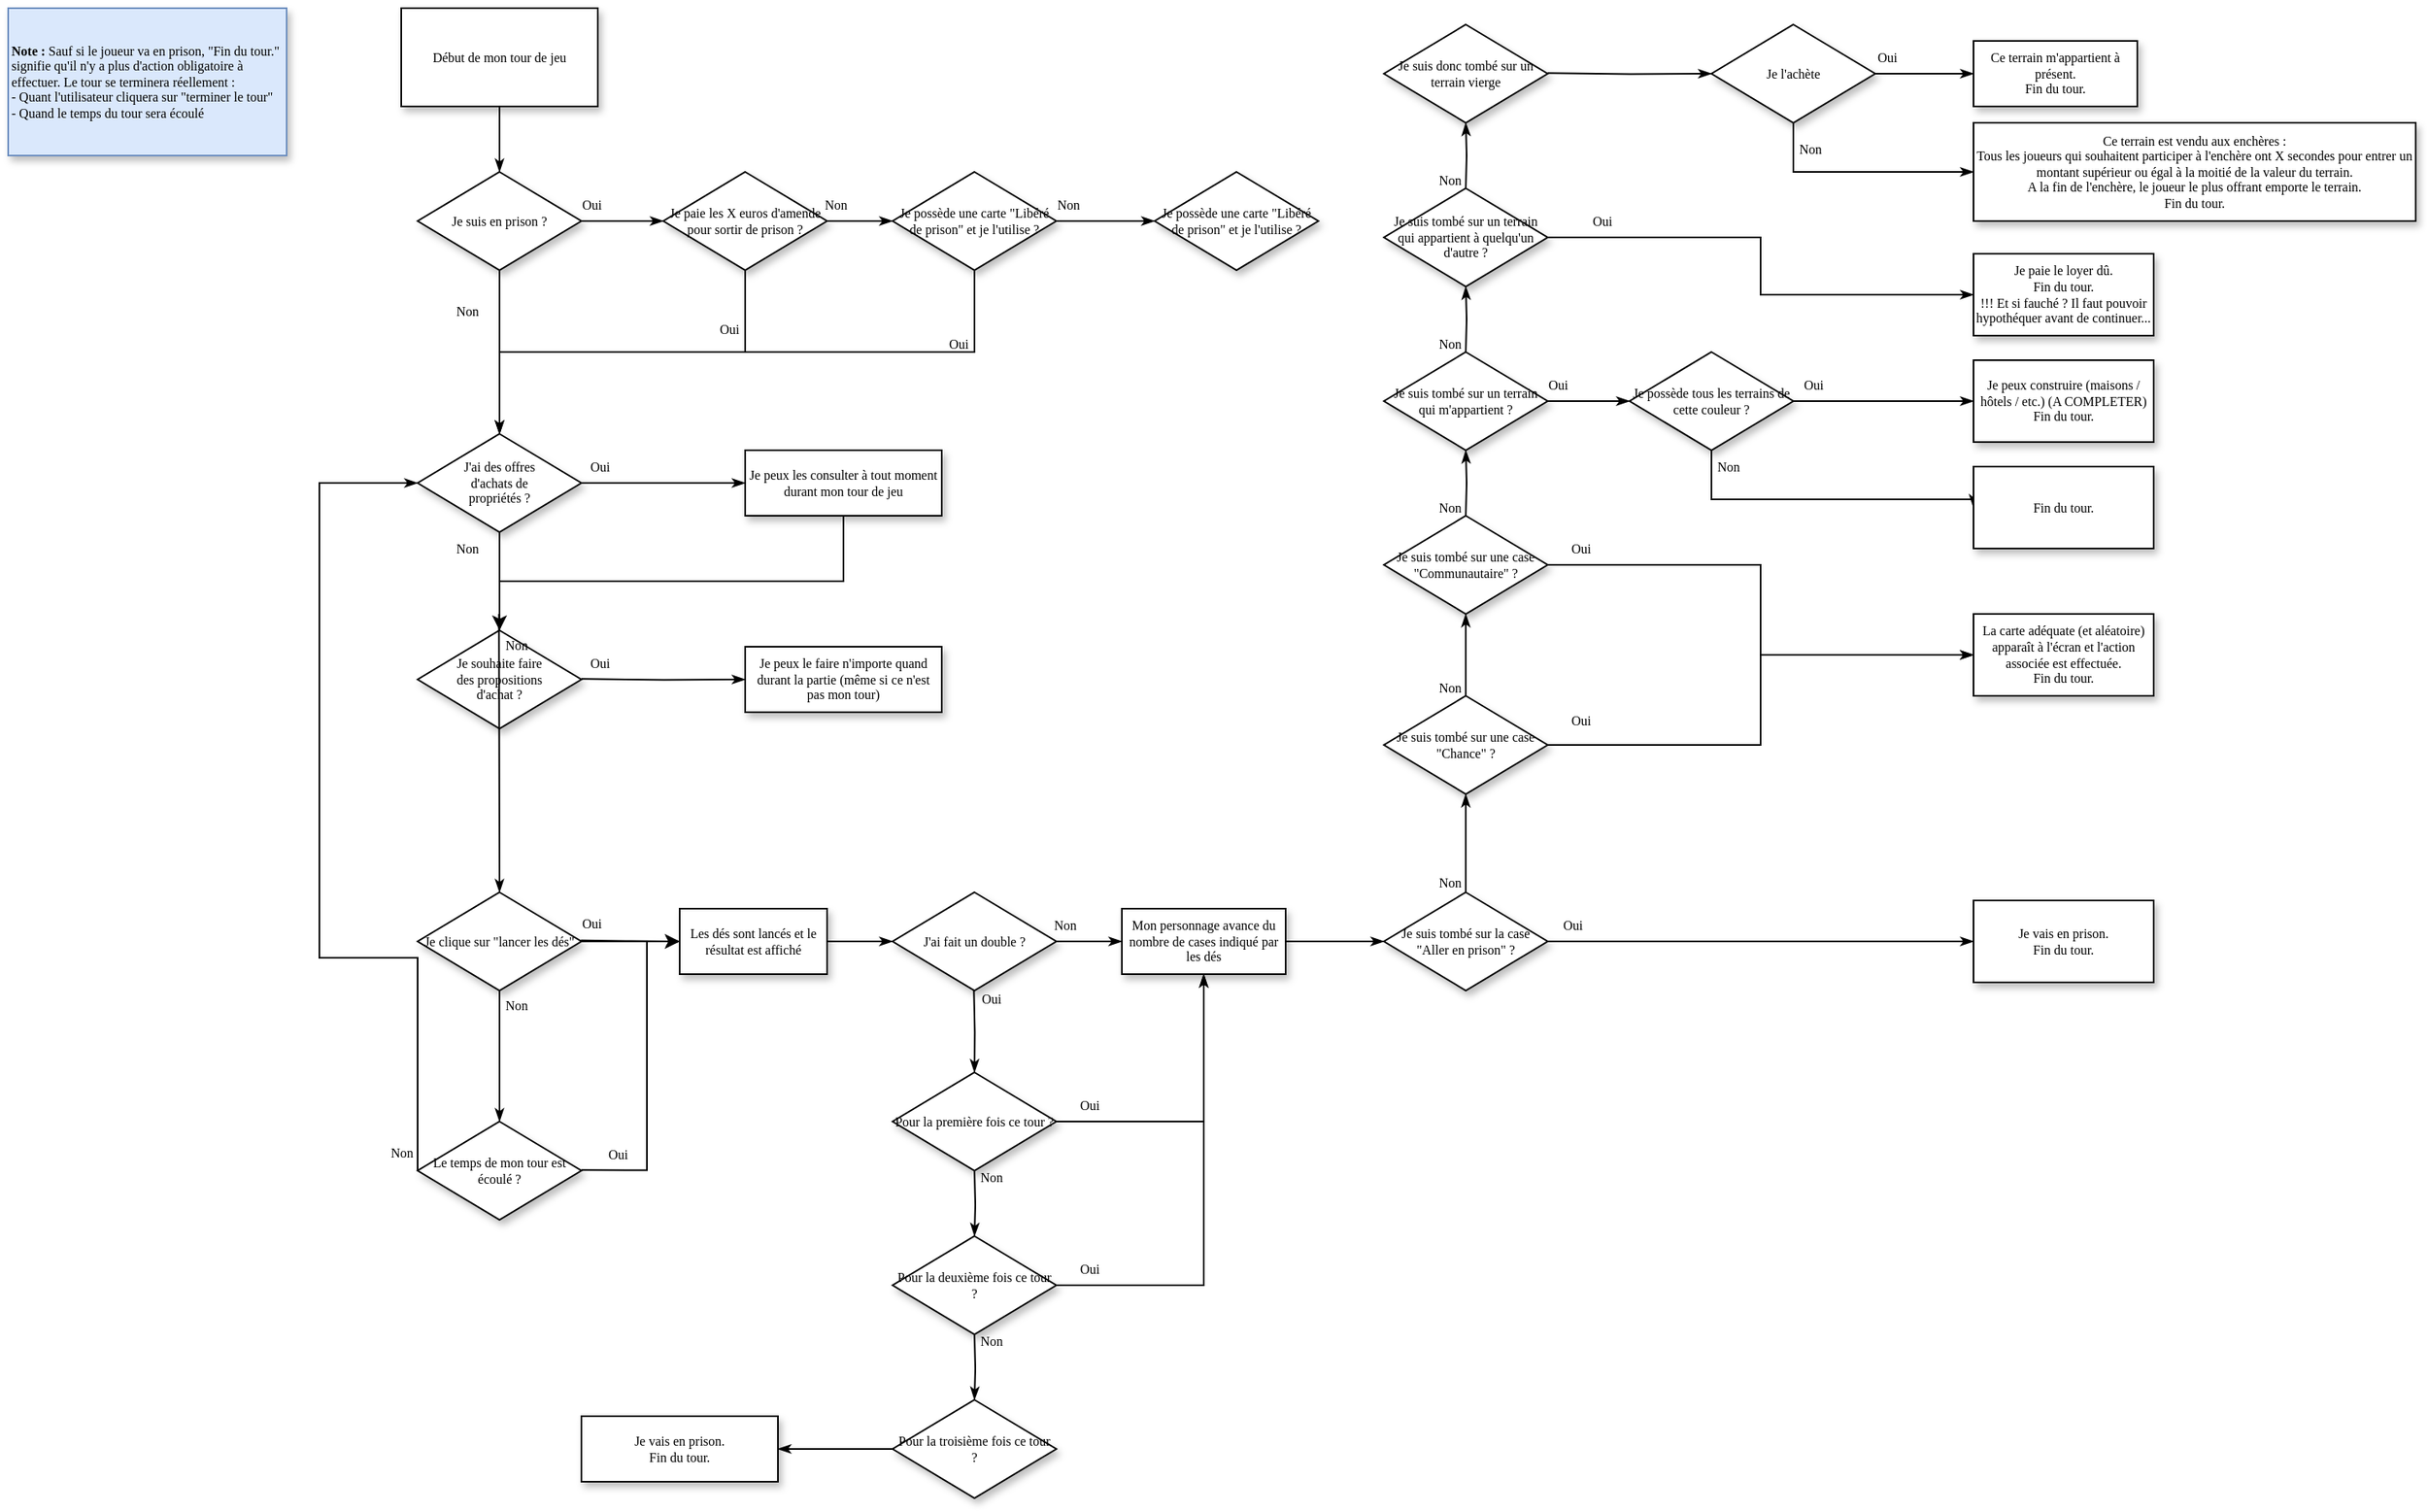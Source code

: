 <mxfile version="12.6.1"><diagram name="Page-1" id="edf60f1a-56cd-e834-aa8a-f176f3a09ee4"><mxGraphModel dx="2340" dy="585" grid="1" gridSize="10" guides="1" tooltips="1" connect="1" arrows="1" fold="1" page="1" pageScale="1" pageWidth="1100" pageHeight="850" background="#ffffff" math="0" shadow="0"><root><mxCell id="0"/><mxCell id="1" parent="0"/><mxCell id="60e70716793133e9-32" style="edgeStyle=orthogonalEdgeStyle;rounded=0;html=1;labelBackgroundColor=none;startSize=5;endArrow=classicThin;endFill=1;endSize=5;jettySize=auto;orthogonalLoop=1;strokeWidth=1;fontFamily=Verdana;fontSize=8;entryX=0.5;entryY=0;entryDx=0;entryDy=0;" parent="1" source="60e70716793133e9-4" target="gNC6QSmOAXEm08p8CRlR-25" edge="1"><mxGeometry relative="1" as="geometry"><mxPoint x="250" y="100" as="targetPoint"/></mxGeometry></mxCell><mxCell id="60e70716793133e9-4" value="Début de mon tour de jeu" style="rounded=0;whiteSpace=wrap;html=1;shadow=1;labelBackgroundColor=none;strokeWidth=1;fontFamily=Verdana;fontSize=8;align=center;" parent="1" vertex="1"><mxGeometry x="190" y="10" width="120" height="60" as="geometry"/></mxCell><mxCell id="60e70716793133e9-33" value="Oui" style="edgeStyle=orthogonalEdgeStyle;rounded=0;html=1;labelBackgroundColor=none;startSize=5;endArrow=classicThin;endFill=1;endSize=5;jettySize=auto;orthogonalLoop=1;strokeWidth=1;fontFamily=Verdana;fontSize=8;entryX=0;entryY=0.5;entryDx=0;entryDy=0;" parent="1" source="60e70716793133e9-5" target="60e70716793133e9-10" edge="1"><mxGeometry x="-0.778" y="10" relative="1" as="geometry"><mxPoint as="offset"/><mxPoint x="390" y="320" as="targetPoint"/></mxGeometry></mxCell><mxCell id="60e70716793133e9-37" value="Non" style="edgeStyle=orthogonalEdgeStyle;rounded=0;html=1;labelBackgroundColor=none;startSize=5;endArrow=classicThin;endFill=1;endSize=5;jettySize=auto;orthogonalLoop=1;strokeWidth=1;fontFamily=Verdana;fontSize=8;entryX=0.5;entryY=0;entryDx=0;entryDy=0;" parent="1" source="60e70716793133e9-5" target="gNC6QSmOAXEm08p8CRlR-3" edge="1"><mxGeometry x="-0.667" y="-20" relative="1" as="geometry"><mxPoint as="offset"/><mxPoint x="250" y="390" as="targetPoint"/></mxGeometry></mxCell><mxCell id="60e70716793133e9-5" value="J'ai des offres&lt;br&gt;d'achats de&lt;br&gt;propriétés ?" style="rhombus;whiteSpace=wrap;html=1;rounded=0;shadow=1;labelBackgroundColor=none;strokeWidth=1;fontFamily=Verdana;fontSize=8;align=center;" parent="1" vertex="1"><mxGeometry x="200" y="270" width="100" height="60" as="geometry"/></mxCell><mxCell id="gNC6QSmOAXEm08p8CRlR-10" style="edgeStyle=orthogonalEdgeStyle;rounded=0;orthogonalLoop=1;jettySize=auto;html=1;entryX=0.5;entryY=0;entryDx=0;entryDy=0;" edge="1" parent="1" source="60e70716793133e9-10" target="gNC6QSmOAXEm08p8CRlR-3"><mxGeometry relative="1" as="geometry"><mxPoint x="250" y="370" as="targetPoint"/><Array as="points"><mxPoint x="460" y="360"/><mxPoint x="250" y="360"/></Array></mxGeometry></mxCell><mxCell id="60e70716793133e9-10" value="Je peux les consulter à tout moment durant mon tour de jeu" style="whiteSpace=wrap;html=1;rounded=0;shadow=1;labelBackgroundColor=none;strokeWidth=1;fontFamily=Verdana;fontSize=8;align=center;" parent="1" vertex="1"><mxGeometry x="400" y="280" width="120" height="40" as="geometry"/></mxCell><mxCell id="gNC6QSmOAXEm08p8CRlR-3" value="Je souhaite faire&lt;br&gt;des propositions&lt;br&gt;d'achat ?" style="rhombus;whiteSpace=wrap;html=1;rounded=0;shadow=1;labelBackgroundColor=none;strokeWidth=1;fontFamily=Verdana;fontSize=8;align=center;" vertex="1" parent="1"><mxGeometry x="200" y="390" width="100" height="60" as="geometry"/></mxCell><mxCell id="gNC6QSmOAXEm08p8CRlR-4" value="Oui" style="edgeStyle=orthogonalEdgeStyle;rounded=0;html=1;labelBackgroundColor=none;startSize=5;endArrow=classicThin;endFill=1;endSize=5;jettySize=auto;orthogonalLoop=1;strokeWidth=1;fontFamily=Verdana;fontSize=8;entryX=0;entryY=0.5;entryDx=0;entryDy=0;" edge="1" parent="1" target="gNC6QSmOAXEm08p8CRlR-5"><mxGeometry x="-0.778" y="10" relative="1" as="geometry"><mxPoint as="offset"/><mxPoint x="300" y="419.67" as="sourcePoint"/><mxPoint x="400" y="419.67" as="targetPoint"/></mxGeometry></mxCell><mxCell id="gNC6QSmOAXEm08p8CRlR-5" value="Je peux le faire n'importe quand durant la partie (même si ce n'est pas mon tour)" style="whiteSpace=wrap;html=1;rounded=0;shadow=1;labelBackgroundColor=none;strokeWidth=1;fontFamily=Verdana;fontSize=8;align=center;" vertex="1" parent="1"><mxGeometry x="400" y="400" width="120" height="40" as="geometry"/></mxCell><mxCell id="gNC6QSmOAXEm08p8CRlR-32" value="" style="edgeStyle=orthogonalEdgeStyle;rounded=0;orthogonalLoop=1;jettySize=auto;html=1;" edge="1" parent="1" source="gNC6QSmOAXEm08p8CRlR-11" target="gNC6QSmOAXEm08p8CRlR-24"><mxGeometry relative="1" as="geometry"/></mxCell><mxCell id="gNC6QSmOAXEm08p8CRlR-11" value="Je clique sur &quot;lancer les dés&quot;" style="rhombus;whiteSpace=wrap;html=1;rounded=0;shadow=1;labelBackgroundColor=none;strokeWidth=1;fontFamily=Verdana;fontSize=8;align=center;" vertex="1" parent="1"><mxGeometry x="200" y="550" width="100" height="60" as="geometry"/></mxCell><mxCell id="gNC6QSmOAXEm08p8CRlR-13" value="Le temps de mon tour est écoulé ?" style="rhombus;whiteSpace=wrap;html=1;rounded=0;shadow=1;labelBackgroundColor=none;strokeWidth=1;fontFamily=Verdana;fontSize=8;align=center;" vertex="1" parent="1"><mxGeometry x="200" y="690" width="100" height="60" as="geometry"/></mxCell><mxCell id="gNC6QSmOAXEm08p8CRlR-12" value="Oui" style="edgeStyle=orthogonalEdgeStyle;rounded=0;html=1;labelBackgroundColor=none;startSize=5;endArrow=classicThin;endFill=1;endSize=5;jettySize=auto;orthogonalLoop=1;strokeWidth=1;fontFamily=Verdana;fontSize=8;entryX=0;entryY=0.5;entryDx=0;entryDy=0;" edge="1" parent="1" target="gNC6QSmOAXEm08p8CRlR-24"><mxGeometry x="-0.778" y="10" relative="1" as="geometry"><mxPoint as="offset"/><mxPoint x="299.67" y="579.34" as="sourcePoint"/><mxPoint x="399.67" y="579.67" as="targetPoint"/></mxGeometry></mxCell><mxCell id="gNC6QSmOAXEm08p8CRlR-19" value="Non" style="edgeStyle=orthogonalEdgeStyle;rounded=0;html=1;labelBackgroundColor=none;startSize=5;endArrow=classicThin;endFill=1;endSize=5;jettySize=auto;orthogonalLoop=1;strokeWidth=1;fontFamily=Verdana;fontSize=8;exitX=0;exitY=0.5;exitDx=0;exitDy=0;entryX=0;entryY=0.5;entryDx=0;entryDy=0;" edge="1" parent="1" source="gNC6QSmOAXEm08p8CRlR-13" target="60e70716793133e9-5"><mxGeometry x="-0.957" y="10" relative="1" as="geometry"><mxPoint as="offset"/><mxPoint x="309.67" y="459.34" as="sourcePoint"/><mxPoint x="130" y="340" as="targetPoint"/><Array as="points"><mxPoint x="200" y="590"/><mxPoint x="140" y="590"/><mxPoint x="140" y="300"/></Array></mxGeometry></mxCell><mxCell id="gNC6QSmOAXEm08p8CRlR-20" value="Non" style="edgeStyle=orthogonalEdgeStyle;rounded=0;html=1;labelBackgroundColor=none;startSize=5;endArrow=classicThin;endFill=1;endSize=5;jettySize=auto;orthogonalLoop=1;strokeWidth=1;fontFamily=Verdana;fontSize=8;entryX=0.5;entryY=0;entryDx=0;entryDy=0;exitX=0.5;exitY=1;exitDx=0;exitDy=0;" edge="1" parent="1" source="gNC6QSmOAXEm08p8CRlR-11" target="gNC6QSmOAXEm08p8CRlR-13"><mxGeometry x="-0.778" y="10" relative="1" as="geometry"><mxPoint as="offset"/><mxPoint x="309.67" y="589.34" as="sourcePoint"/><mxPoint x="409.67" y="589.67" as="targetPoint"/></mxGeometry></mxCell><mxCell id="gNC6QSmOAXEm08p8CRlR-21" value="Non" style="edgeStyle=orthogonalEdgeStyle;rounded=0;html=1;labelBackgroundColor=none;startSize=5;endArrow=classicThin;endFill=1;endSize=5;jettySize=auto;orthogonalLoop=1;strokeWidth=1;fontFamily=Verdana;fontSize=8;exitX=0.5;exitY=1;exitDx=0;exitDy=0;entryX=0.5;entryY=0;entryDx=0;entryDy=0;" edge="1" parent="1" target="gNC6QSmOAXEm08p8CRlR-11"><mxGeometry x="-0.778" y="10" relative="1" as="geometry"><mxPoint as="offset"/><mxPoint x="249.67" y="380" as="sourcePoint"/><mxPoint x="250" y="420" as="targetPoint"/><Array as="points"><mxPoint x="250" y="400"/></Array></mxGeometry></mxCell><mxCell id="gNC6QSmOAXEm08p8CRlR-23" value="Oui" style="edgeStyle=orthogonalEdgeStyle;rounded=0;html=1;labelBackgroundColor=none;startSize=5;endArrow=classicThin;endFill=1;endSize=5;jettySize=auto;orthogonalLoop=1;strokeWidth=1;fontFamily=Verdana;fontSize=8;" edge="1" parent="1"><mxGeometry x="-0.778" y="10" relative="1" as="geometry"><mxPoint as="offset"/><mxPoint x="300.0" y="719.67" as="sourcePoint"/><mxPoint x="360" y="580" as="targetPoint"/><Array as="points"><mxPoint x="340" y="720"/><mxPoint x="340" y="580"/></Array></mxGeometry></mxCell><mxCell id="gNC6QSmOAXEm08p8CRlR-24" value="Les dés sont lancés et le résultat est affiché" style="whiteSpace=wrap;html=1;rounded=0;shadow=1;labelBackgroundColor=none;strokeWidth=1;fontFamily=Verdana;fontSize=8;align=center;spacing=6;" vertex="1" parent="1"><mxGeometry x="360" y="560" width="90" height="40" as="geometry"/></mxCell><mxCell id="gNC6QSmOAXEm08p8CRlR-25" value="Je suis en prison ?" style="rhombus;whiteSpace=wrap;html=1;rounded=0;shadow=1;labelBackgroundColor=none;strokeWidth=1;fontFamily=Verdana;fontSize=8;align=center;" vertex="1" parent="1"><mxGeometry x="200" y="110" width="100" height="60" as="geometry"/></mxCell><mxCell id="gNC6QSmOAXEm08p8CRlR-27" value="Non" style="edgeStyle=orthogonalEdgeStyle;rounded=0;html=1;labelBackgroundColor=none;startSize=5;endArrow=classicThin;endFill=1;endSize=5;jettySize=auto;orthogonalLoop=1;strokeWidth=1;fontFamily=Verdana;fontSize=8;exitX=0.5;exitY=1;exitDx=0;exitDy=0;entryX=0.5;entryY=0;entryDx=0;entryDy=0;" edge="1" parent="1" source="gNC6QSmOAXEm08p8CRlR-25" target="60e70716793133e9-5"><mxGeometry x="-0.5" y="-20" relative="1" as="geometry"><mxPoint as="offset"/><mxPoint x="260" y="270" as="sourcePoint"/><mxPoint x="250" y="200" as="targetPoint"/></mxGeometry></mxCell><mxCell id="gNC6QSmOAXEm08p8CRlR-28" value="Oui" style="edgeStyle=orthogonalEdgeStyle;rounded=0;html=1;labelBackgroundColor=none;startSize=5;endArrow=classicThin;endFill=1;endSize=5;jettySize=auto;orthogonalLoop=1;strokeWidth=1;fontFamily=Verdana;fontSize=8;entryX=0;entryY=0.5;entryDx=0;entryDy=0;exitX=1;exitY=0.5;exitDx=0;exitDy=0;" edge="1" parent="1" source="gNC6QSmOAXEm08p8CRlR-25" target="gNC6QSmOAXEm08p8CRlR-84"><mxGeometry x="-0.778" y="10" relative="1" as="geometry"><mxPoint as="offset"/><mxPoint x="320" y="139.67" as="sourcePoint"/><mxPoint x="420" y="139.67" as="targetPoint"/></mxGeometry></mxCell><mxCell id="gNC6QSmOAXEm08p8CRlR-29" style="edgeStyle=orthogonalEdgeStyle;rounded=0;html=1;labelBackgroundColor=none;startSize=5;endArrow=classicThin;endFill=1;endSize=5;jettySize=auto;orthogonalLoop=1;strokeWidth=1;fontFamily=Verdana;fontSize=8;exitX=1;exitY=0.5;exitDx=0;exitDy=0;entryX=0;entryY=0.5;entryDx=0;entryDy=0;" edge="1" parent="1" source="gNC6QSmOAXEm08p8CRlR-24" target="gNC6QSmOAXEm08p8CRlR-30"><mxGeometry relative="1" as="geometry"><mxPoint x="710.333" y="570" as="sourcePoint"/><mxPoint x="540" y="580" as="targetPoint"/></mxGeometry></mxCell><mxCell id="gNC6QSmOAXEm08p8CRlR-30" value="J'ai fait un double ?" style="rhombus;whiteSpace=wrap;html=1;rounded=0;shadow=1;labelBackgroundColor=none;strokeWidth=1;fontFamily=Verdana;fontSize=8;align=center;" vertex="1" parent="1"><mxGeometry x="490" y="550" width="100" height="60" as="geometry"/></mxCell><mxCell id="gNC6QSmOAXEm08p8CRlR-31" value="Oui" style="edgeStyle=orthogonalEdgeStyle;rounded=0;html=1;labelBackgroundColor=none;startSize=5;endArrow=classicThin;endFill=1;endSize=5;jettySize=auto;orthogonalLoop=1;strokeWidth=1;fontFamily=Verdana;fontSize=8;entryX=0.5;entryY=0;entryDx=0;entryDy=0;exitX=0.5;exitY=1;exitDx=0;exitDy=0;" edge="1" parent="1" target="gNC6QSmOAXEm08p8CRlR-57"><mxGeometry x="-0.778" y="10" relative="1" as="geometry"><mxPoint as="offset"/><mxPoint x="539.67" y="610" as="sourcePoint"/><mxPoint x="539.67" y="690" as="targetPoint"/></mxGeometry></mxCell><mxCell id="gNC6QSmOAXEm08p8CRlR-34" value="Non" style="edgeStyle=orthogonalEdgeStyle;rounded=0;html=1;labelBackgroundColor=none;startSize=5;endArrow=classicThin;endFill=1;endSize=5;jettySize=auto;orthogonalLoop=1;strokeWidth=1;fontFamily=Verdana;fontSize=8;exitX=1;exitY=0.5;exitDx=0;exitDy=0;entryX=0;entryY=0.5;entryDx=0;entryDy=0;" edge="1" parent="1" source="gNC6QSmOAXEm08p8CRlR-30" target="gNC6QSmOAXEm08p8CRlR-35"><mxGeometry x="-0.778" y="10" relative="1" as="geometry"><mxPoint as="offset"/><mxPoint x="309.67" y="589.34" as="sourcePoint"/><mxPoint x="660" y="580" as="targetPoint"/></mxGeometry></mxCell><mxCell id="gNC6QSmOAXEm08p8CRlR-35" value="Mon personnage avance du nombre de cases indiqué par les dés" style="whiteSpace=wrap;html=1;rounded=0;shadow=1;labelBackgroundColor=none;strokeWidth=1;fontFamily=Verdana;fontSize=8;align=center;" vertex="1" parent="1"><mxGeometry x="630" y="560" width="100" height="40" as="geometry"/></mxCell><mxCell id="gNC6QSmOAXEm08p8CRlR-38" style="edgeStyle=orthogonalEdgeStyle;rounded=0;html=1;labelBackgroundColor=none;startSize=5;endArrow=classicThin;endFill=1;endSize=5;jettySize=auto;orthogonalLoop=1;strokeWidth=1;fontFamily=Verdana;fontSize=8;exitX=1;exitY=0.5;exitDx=0;exitDy=0;entryX=0;entryY=0.5;entryDx=0;entryDy=0;" edge="1" parent="1" source="gNC6QSmOAXEm08p8CRlR-35" target="gNC6QSmOAXEm08p8CRlR-39"><mxGeometry relative="1" as="geometry"><mxPoint x="790.333" y="650" as="sourcePoint"/><mxPoint x="790" y="580" as="targetPoint"/></mxGeometry></mxCell><mxCell id="gNC6QSmOAXEm08p8CRlR-39" value="Je suis tombé sur la case &quot;Aller en prison&quot; ?" style="rhombus;whiteSpace=wrap;html=1;rounded=0;shadow=1;labelBackgroundColor=none;strokeWidth=1;fontFamily=Verdana;fontSize=8;align=center;" vertex="1" parent="1"><mxGeometry x="790" y="550" width="100" height="60" as="geometry"/></mxCell><mxCell id="gNC6QSmOAXEm08p8CRlR-41" value="Oui" style="edgeStyle=orthogonalEdgeStyle;rounded=0;html=1;labelBackgroundColor=none;startSize=5;endArrow=classicThin;endFill=1;endSize=5;jettySize=auto;orthogonalLoop=1;strokeWidth=1;fontFamily=Verdana;fontSize=8;exitX=1;exitY=0.5;exitDx=0;exitDy=0;entryX=0;entryY=0.5;entryDx=0;entryDy=0;" edge="1" parent="1" source="gNC6QSmOAXEm08p8CRlR-85" target="gNC6QSmOAXEm08p8CRlR-83"><mxGeometry x="-0.079" y="110" relative="1" as="geometry"><mxPoint as="offset"/><mxPoint x="600" y="460" as="sourcePoint"/><mxPoint x="950" y="450" as="targetPoint"/></mxGeometry></mxCell><mxCell id="gNC6QSmOAXEm08p8CRlR-42" value="Non" style="edgeStyle=orthogonalEdgeStyle;rounded=0;html=1;labelBackgroundColor=none;startSize=5;endArrow=classicThin;endFill=1;endSize=5;jettySize=auto;orthogonalLoop=1;strokeWidth=1;fontFamily=Verdana;fontSize=8;exitX=0.5;exitY=0;exitDx=0;exitDy=0;entryX=0.5;entryY=1;entryDx=0;entryDy=0;" edge="1" parent="1" source="gNC6QSmOAXEm08p8CRlR-85" target="gNC6QSmOAXEm08p8CRlR-43"><mxGeometry x="-0.778" y="10" relative="1" as="geometry"><mxPoint as="offset"/><mxPoint x="600" y="460" as="sourcePoint"/><mxPoint x="840" y="360" as="targetPoint"/></mxGeometry></mxCell><mxCell id="gNC6QSmOAXEm08p8CRlR-43" value="Je suis tombé sur une case &quot;Communautaire&quot; ?" style="rhombus;whiteSpace=wrap;html=1;rounded=0;shadow=1;labelBackgroundColor=none;strokeWidth=1;fontFamily=Verdana;fontSize=8;align=center;" vertex="1" parent="1"><mxGeometry x="790" y="320" width="100" height="60" as="geometry"/></mxCell><mxCell id="gNC6QSmOAXEm08p8CRlR-45" value="Oui" style="edgeStyle=orthogonalEdgeStyle;rounded=0;html=1;labelBackgroundColor=none;startSize=5;endArrow=classicThin;endFill=1;endSize=5;jettySize=auto;orthogonalLoop=1;strokeWidth=1;fontFamily=Verdana;fontSize=8;exitX=1;exitY=0.5;exitDx=0;exitDy=0;entryX=0;entryY=0.5;entryDx=0;entryDy=0;" edge="1" parent="1" source="gNC6QSmOAXEm08p8CRlR-43" target="gNC6QSmOAXEm08p8CRlR-83"><mxGeometry x="-0.873" y="10" relative="1" as="geometry"><mxPoint as="offset"/><mxPoint x="900" y="460" as="sourcePoint"/><mxPoint x="950" y="350" as="targetPoint"/></mxGeometry></mxCell><mxCell id="gNC6QSmOAXEm08p8CRlR-46" value="Je suis tombé sur un terrain qui m'appartient ?" style="rhombus;whiteSpace=wrap;html=1;rounded=0;shadow=1;labelBackgroundColor=none;strokeWidth=1;fontFamily=Verdana;fontSize=8;align=center;" vertex="1" parent="1"><mxGeometry x="790" y="220" width="100" height="60" as="geometry"/></mxCell><mxCell id="gNC6QSmOAXEm08p8CRlR-47" value="Non" style="edgeStyle=orthogonalEdgeStyle;rounded=0;html=1;labelBackgroundColor=none;startSize=5;endArrow=classicThin;endFill=1;endSize=5;jettySize=auto;orthogonalLoop=1;strokeWidth=1;fontFamily=Verdana;fontSize=8;entryX=0.5;entryY=1;entryDx=0;entryDy=0;" edge="1" parent="1" target="gNC6QSmOAXEm08p8CRlR-46"><mxGeometry x="-0.778" y="10" relative="1" as="geometry"><mxPoint as="offset"/><mxPoint x="840" y="320" as="sourcePoint"/><mxPoint x="850" y="390" as="targetPoint"/></mxGeometry></mxCell><mxCell id="gNC6QSmOAXEm08p8CRlR-48" value="Oui" style="edgeStyle=orthogonalEdgeStyle;rounded=0;html=1;labelBackgroundColor=none;startSize=5;endArrow=classicThin;endFill=1;endSize=5;jettySize=auto;orthogonalLoop=1;strokeWidth=1;fontFamily=Verdana;fontSize=8;exitX=1;exitY=0.5;exitDx=0;exitDy=0;entryX=0;entryY=0.5;entryDx=0;entryDy=0;" edge="1" parent="1" source="gNC6QSmOAXEm08p8CRlR-46" target="gNC6QSmOAXEm08p8CRlR-78"><mxGeometry x="-0.778" y="10" relative="1" as="geometry"><mxPoint as="offset"/><mxPoint x="900" y="360" as="sourcePoint"/><mxPoint x="950" y="250" as="targetPoint"/></mxGeometry></mxCell><mxCell id="gNC6QSmOAXEm08p8CRlR-51" value="Je suis tombé sur un terrain qui appartient à quelqu'un d'autre ?" style="rhombus;whiteSpace=wrap;html=1;rounded=0;shadow=1;labelBackgroundColor=none;strokeWidth=1;fontFamily=Verdana;fontSize=8;align=center;" vertex="1" parent="1"><mxGeometry x="790" y="120" width="100" height="60" as="geometry"/></mxCell><mxCell id="gNC6QSmOAXEm08p8CRlR-52" value="Non" style="edgeStyle=orthogonalEdgeStyle;rounded=0;html=1;labelBackgroundColor=none;startSize=5;endArrow=classicThin;endFill=1;endSize=5;jettySize=auto;orthogonalLoop=1;strokeWidth=1;fontFamily=Verdana;fontSize=8;entryX=0.5;entryY=1;entryDx=0;entryDy=0;" edge="1" parent="1" target="gNC6QSmOAXEm08p8CRlR-51"><mxGeometry x="-0.778" y="10" relative="1" as="geometry"><mxPoint as="offset"/><mxPoint x="840" y="220" as="sourcePoint"/><mxPoint x="850" y="290" as="targetPoint"/></mxGeometry></mxCell><mxCell id="gNC6QSmOAXEm08p8CRlR-53" value="Oui" style="edgeStyle=orthogonalEdgeStyle;rounded=0;html=1;labelBackgroundColor=none;startSize=5;endArrow=classicThin;endFill=1;endSize=5;jettySize=auto;orthogonalLoop=1;strokeWidth=1;fontFamily=Verdana;fontSize=8;exitX=1;exitY=0.5;exitDx=0;exitDy=0;entryX=0;entryY=0.5;entryDx=0;entryDy=0;" edge="1" parent="1" source="gNC6QSmOAXEm08p8CRlR-51" target="gNC6QSmOAXEm08p8CRlR-76"><mxGeometry x="-0.778" y="10" relative="1" as="geometry"><mxPoint as="offset"/><mxPoint x="900" y="260" as="sourcePoint"/><mxPoint x="950" y="150" as="targetPoint"/></mxGeometry></mxCell><mxCell id="gNC6QSmOAXEm08p8CRlR-54" value="Je suis donc tombé sur un terrain vierge" style="rhombus;whiteSpace=wrap;html=1;rounded=0;shadow=1;labelBackgroundColor=none;strokeWidth=1;fontFamily=Verdana;fontSize=8;align=center;" vertex="1" parent="1"><mxGeometry x="790" y="20" width="100" height="60" as="geometry"/></mxCell><mxCell id="gNC6QSmOAXEm08p8CRlR-55" value="Non" style="edgeStyle=orthogonalEdgeStyle;rounded=0;html=1;labelBackgroundColor=none;startSize=5;endArrow=classicThin;endFill=1;endSize=5;jettySize=auto;orthogonalLoop=1;strokeWidth=1;fontFamily=Verdana;fontSize=8;entryX=0.5;entryY=1;entryDx=0;entryDy=0;" edge="1" parent="1" target="gNC6QSmOAXEm08p8CRlR-54"><mxGeometry x="-0.778" y="10" relative="1" as="geometry"><mxPoint as="offset"/><mxPoint x="840" y="120" as="sourcePoint"/><mxPoint x="850" y="190" as="targetPoint"/></mxGeometry></mxCell><mxCell id="gNC6QSmOAXEm08p8CRlR-56" value="" style="edgeStyle=orthogonalEdgeStyle;rounded=0;html=1;labelBackgroundColor=none;startSize=5;endArrow=classicThin;endFill=1;endSize=5;jettySize=auto;orthogonalLoop=1;strokeWidth=1;fontFamily=Verdana;fontSize=8;exitX=1;exitY=0.5;exitDx=0;exitDy=0;entryX=0;entryY=0.5;entryDx=0;entryDy=0;" edge="1" parent="1" target="gNC6QSmOAXEm08p8CRlR-68"><mxGeometry x="-0.778" y="10" relative="1" as="geometry"><mxPoint as="offset"/><mxPoint x="890" y="49.67" as="sourcePoint"/><mxPoint x="950" y="49.67" as="targetPoint"/></mxGeometry></mxCell><mxCell id="gNC6QSmOAXEm08p8CRlR-57" value="Pour la première fois ce tour ?" style="rhombus;whiteSpace=wrap;html=1;rounded=0;shadow=1;labelBackgroundColor=none;strokeWidth=1;fontFamily=Verdana;fontSize=8;align=center;" vertex="1" parent="1"><mxGeometry x="490" y="660" width="100" height="60" as="geometry"/></mxCell><mxCell id="gNC6QSmOAXEm08p8CRlR-58" value="Oui" style="edgeStyle=orthogonalEdgeStyle;rounded=0;html=1;labelBackgroundColor=none;startSize=5;endArrow=classicThin;endFill=1;endSize=5;jettySize=auto;orthogonalLoop=1;strokeWidth=1;fontFamily=Verdana;fontSize=8;exitX=1;exitY=0.5;exitDx=0;exitDy=0;entryX=0.5;entryY=1;entryDx=0;entryDy=0;" edge="1" parent="1" source="gNC6QSmOAXEm08p8CRlR-57" target="gNC6QSmOAXEm08p8CRlR-35"><mxGeometry x="-0.778" y="10" relative="1" as="geometry"><mxPoint as="offset"/><mxPoint x="549.67" y="620" as="sourcePoint"/><mxPoint x="660" y="690" as="targetPoint"/></mxGeometry></mxCell><mxCell id="gNC6QSmOAXEm08p8CRlR-59" value="Pour la deuxième fois ce tour ?" style="rhombus;whiteSpace=wrap;html=1;rounded=0;shadow=1;labelBackgroundColor=none;strokeWidth=1;fontFamily=Verdana;fontSize=8;align=center;" vertex="1" parent="1"><mxGeometry x="490" y="760" width="100" height="60" as="geometry"/></mxCell><mxCell id="gNC6QSmOAXEm08p8CRlR-60" value="Non" style="edgeStyle=orthogonalEdgeStyle;rounded=0;html=1;labelBackgroundColor=none;startSize=5;endArrow=classicThin;endFill=1;endSize=5;jettySize=auto;orthogonalLoop=1;strokeWidth=1;fontFamily=Verdana;fontSize=8;entryX=0.5;entryY=0;entryDx=0;entryDy=0;" edge="1" parent="1" target="gNC6QSmOAXEm08p8CRlR-59"><mxGeometry x="-0.778" y="10" relative="1" as="geometry"><mxPoint as="offset"/><mxPoint x="540" y="720" as="sourcePoint"/><mxPoint x="550" y="670" as="targetPoint"/></mxGeometry></mxCell><mxCell id="gNC6QSmOAXEm08p8CRlR-61" value="Pour la troisième fois ce tour ?" style="rhombus;whiteSpace=wrap;html=1;rounded=0;shadow=1;labelBackgroundColor=none;strokeWidth=1;fontFamily=Verdana;fontSize=8;align=center;" vertex="1" parent="1"><mxGeometry x="490" y="860" width="100" height="60" as="geometry"/></mxCell><mxCell id="gNC6QSmOAXEm08p8CRlR-62" value="Non" style="edgeStyle=orthogonalEdgeStyle;rounded=0;html=1;labelBackgroundColor=none;startSize=5;endArrow=classicThin;endFill=1;endSize=5;jettySize=auto;orthogonalLoop=1;strokeWidth=1;fontFamily=Verdana;fontSize=8;entryX=0.5;entryY=0;entryDx=0;entryDy=0;" edge="1" parent="1" target="gNC6QSmOAXEm08p8CRlR-61"><mxGeometry x="-0.778" y="10" relative="1" as="geometry"><mxPoint as="offset"/><mxPoint x="540" y="820" as="sourcePoint"/><mxPoint x="550" y="770" as="targetPoint"/></mxGeometry></mxCell><mxCell id="gNC6QSmOAXEm08p8CRlR-63" value="Oui" style="edgeStyle=orthogonalEdgeStyle;rounded=0;html=1;labelBackgroundColor=none;startSize=5;endArrow=classicThin;endFill=1;endSize=5;jettySize=auto;orthogonalLoop=1;strokeWidth=1;fontFamily=Verdana;fontSize=8;exitX=1;exitY=0.5;exitDx=0;exitDy=0;entryX=0.5;entryY=1;entryDx=0;entryDy=0;" edge="1" parent="1" source="gNC6QSmOAXEm08p8CRlR-59" target="gNC6QSmOAXEm08p8CRlR-35"><mxGeometry x="-0.858" y="10" relative="1" as="geometry"><mxPoint as="offset"/><mxPoint x="600" y="700" as="sourcePoint"/><mxPoint x="690" y="610" as="targetPoint"/></mxGeometry></mxCell><mxCell id="gNC6QSmOAXEm08p8CRlR-65" value="Je vais en prison.&lt;br&gt;Fin du tour." style="whiteSpace=wrap;html=1;rounded=0;shadow=1;labelBackgroundColor=none;strokeWidth=1;fontFamily=Verdana;fontSize=8;align=center;" vertex="1" parent="1"><mxGeometry x="300" y="870" width="120" height="40" as="geometry"/></mxCell><mxCell id="gNC6QSmOAXEm08p8CRlR-66" style="edgeStyle=orthogonalEdgeStyle;rounded=0;html=1;labelBackgroundColor=none;startSize=5;endArrow=classicThin;endFill=1;endSize=5;jettySize=auto;orthogonalLoop=1;strokeWidth=1;fontFamily=Verdana;fontSize=8;exitX=0;exitY=0.5;exitDx=0;exitDy=0;entryX=1;entryY=0.5;entryDx=0;entryDy=0;" edge="1" parent="1" source="gNC6QSmOAXEm08p8CRlR-61" target="gNC6QSmOAXEm08p8CRlR-65"><mxGeometry relative="1" as="geometry"><mxPoint x="800.333" y="830" as="sourcePoint"/><mxPoint x="800.333" y="860.2" as="targetPoint"/></mxGeometry></mxCell><mxCell id="gNC6QSmOAXEm08p8CRlR-68" value="Je l'achète" style="rhombus;whiteSpace=wrap;html=1;rounded=0;shadow=1;labelBackgroundColor=none;strokeWidth=1;fontFamily=Verdana;fontSize=8;align=center;" vertex="1" parent="1"><mxGeometry x="990" y="20" width="100" height="60" as="geometry"/></mxCell><mxCell id="gNC6QSmOAXEm08p8CRlR-72" value="Oui" style="edgeStyle=orthogonalEdgeStyle;rounded=0;html=1;labelBackgroundColor=none;startSize=5;endArrow=classicThin;endFill=1;endSize=5;jettySize=auto;orthogonalLoop=1;strokeWidth=1;fontFamily=Verdana;fontSize=8;exitX=1;exitY=0.5;exitDx=0;exitDy=0;entryX=0;entryY=0.5;entryDx=0;entryDy=0;" edge="1" parent="1" source="gNC6QSmOAXEm08p8CRlR-68" target="gNC6QSmOAXEm08p8CRlR-73"><mxGeometry x="-0.778" y="10" relative="1" as="geometry"><mxPoint as="offset"/><mxPoint x="900" y="160" as="sourcePoint"/><mxPoint x="1140" y="50" as="targetPoint"/></mxGeometry></mxCell><mxCell id="gNC6QSmOAXEm08p8CRlR-73" value="Ce terrain m'appartient à présent.&lt;br&gt;Fin du tour." style="whiteSpace=wrap;html=1;rounded=0;shadow=1;labelBackgroundColor=none;strokeWidth=1;fontFamily=Verdana;fontSize=8;align=center;" vertex="1" parent="1"><mxGeometry x="1150" y="30" width="100" height="40" as="geometry"/></mxCell><mxCell id="gNC6QSmOAXEm08p8CRlR-74" value="Non" style="edgeStyle=orthogonalEdgeStyle;rounded=0;html=1;labelBackgroundColor=none;startSize=5;endArrow=classicThin;endFill=1;endSize=5;jettySize=auto;orthogonalLoop=1;strokeWidth=1;fontFamily=Verdana;fontSize=8;exitX=0.5;exitY=1;exitDx=0;exitDy=0;entryX=0;entryY=0.5;entryDx=0;entryDy=0;" edge="1" parent="1" source="gNC6QSmOAXEm08p8CRlR-68" target="gNC6QSmOAXEm08p8CRlR-75"><mxGeometry x="-0.778" y="10" relative="1" as="geometry"><mxPoint as="offset"/><mxPoint x="1100" y="60" as="sourcePoint"/><mxPoint x="1150" y="120" as="targetPoint"/><Array as="points"><mxPoint x="1040" y="110"/></Array></mxGeometry></mxCell><mxCell id="gNC6QSmOAXEm08p8CRlR-75" value="Ce terrain est vendu aux enchères :&lt;br&gt;Tous les joueurs qui souhaitent participer à l'enchère ont X secondes pour entrer un montant supérieur ou égal à la moitié de la valeur du terrain.&lt;br&gt;A la fin de l'enchère, le joueur le plus offrant emporte le terrain.&lt;br&gt;Fin du tour." style="whiteSpace=wrap;html=1;rounded=0;shadow=1;labelBackgroundColor=none;strokeWidth=1;fontFamily=Verdana;fontSize=8;align=center;" vertex="1" parent="1"><mxGeometry x="1150" y="80" width="270" height="60" as="geometry"/></mxCell><mxCell id="gNC6QSmOAXEm08p8CRlR-76" value="Je paie le loyer dû.&lt;br&gt;Fin du tour.&lt;br&gt;!!! Et si fauché ? Il faut pouvoir hypothéquer avant de continuer..." style="whiteSpace=wrap;html=1;rounded=0;shadow=1;labelBackgroundColor=none;strokeWidth=1;fontFamily=Verdana;fontSize=8;align=center;" vertex="1" parent="1"><mxGeometry x="1150" y="160" width="110" height="50" as="geometry"/></mxCell><mxCell id="gNC6QSmOAXEm08p8CRlR-77" value="Je peux construire (maisons / hôtels / etc.) (A COMPLETER)&lt;br&gt;Fin du tour." style="whiteSpace=wrap;html=1;rounded=0;shadow=1;labelBackgroundColor=none;strokeWidth=1;fontFamily=Verdana;fontSize=8;align=center;" vertex="1" parent="1"><mxGeometry x="1150" y="225" width="110" height="50" as="geometry"/></mxCell><mxCell id="gNC6QSmOAXEm08p8CRlR-78" value="Je possède tous les terrains de cette couleur ?" style="rhombus;whiteSpace=wrap;html=1;rounded=0;shadow=1;labelBackgroundColor=none;strokeWidth=1;fontFamily=Verdana;fontSize=8;align=center;" vertex="1" parent="1"><mxGeometry x="940" y="220" width="100" height="60" as="geometry"/></mxCell><mxCell id="gNC6QSmOAXEm08p8CRlR-79" value="Oui" style="edgeStyle=orthogonalEdgeStyle;rounded=0;html=1;labelBackgroundColor=none;startSize=5;endArrow=classicThin;endFill=1;endSize=5;jettySize=auto;orthogonalLoop=1;strokeWidth=1;fontFamily=Verdana;fontSize=8;exitX=1;exitY=0.5;exitDx=0;exitDy=0;entryX=0;entryY=0.5;entryDx=0;entryDy=0;" edge="1" parent="1" source="gNC6QSmOAXEm08p8CRlR-78" target="gNC6QSmOAXEm08p8CRlR-77"><mxGeometry x="-0.778" y="10" relative="1" as="geometry"><mxPoint as="offset"/><mxPoint x="900" y="260" as="sourcePoint"/><mxPoint x="1100" y="250" as="targetPoint"/></mxGeometry></mxCell><mxCell id="gNC6QSmOAXEm08p8CRlR-80" value="Non" style="edgeStyle=orthogonalEdgeStyle;rounded=0;html=1;labelBackgroundColor=none;startSize=5;endArrow=classicThin;endFill=1;endSize=5;jettySize=auto;orthogonalLoop=1;strokeWidth=1;fontFamily=Verdana;fontSize=8;exitX=0.5;exitY=1;exitDx=0;exitDy=0;entryX=0;entryY=0.5;entryDx=0;entryDy=0;" edge="1" parent="1" source="gNC6QSmOAXEm08p8CRlR-78" target="gNC6QSmOAXEm08p8CRlR-81"><mxGeometry x="-0.593" y="20" relative="1" as="geometry"><mxPoint as="offset"/><mxPoint x="850" y="330" as="sourcePoint"/><mxPoint x="1050" y="310" as="targetPoint"/><Array as="points"><mxPoint x="990" y="310"/><mxPoint x="1150" y="310"/></Array></mxGeometry></mxCell><mxCell id="gNC6QSmOAXEm08p8CRlR-81" value="Fin du tour." style="whiteSpace=wrap;html=1;rounded=0;shadow=1;labelBackgroundColor=none;strokeWidth=1;fontFamily=Verdana;fontSize=8;align=center;" vertex="1" parent="1"><mxGeometry x="1150" y="290" width="110" height="50" as="geometry"/></mxCell><mxCell id="gNC6QSmOAXEm08p8CRlR-82" value="&lt;b&gt;Note :&lt;/b&gt;&amp;nbsp;Sauf si le joueur va en prison, &quot;Fin du tour.&quot; signifie qu'il n'y a plus d'action obligatoire à effectuer. Le tour se terminera réellement :&lt;br&gt;- Quant l'utilisateur cliquera sur &quot;terminer le tour&quot;&lt;br&gt;- Quand le temps du tour sera écoulé" style="rounded=0;whiteSpace=wrap;html=1;shadow=1;labelBackgroundColor=none;strokeWidth=1;fontFamily=Verdana;fontSize=8;align=left;fillColor=#dae8fc;strokeColor=#6c8ebf;" vertex="1" parent="1"><mxGeometry x="-50" y="10" width="170" height="90" as="geometry"/></mxCell><mxCell id="gNC6QSmOAXEm08p8CRlR-83" value="La carte adéquate (et aléatoire) apparaît à l'écran et l'action associée est effectuée.&lt;br&gt;Fin du tour." style="whiteSpace=wrap;html=1;rounded=0;shadow=1;labelBackgroundColor=none;strokeWidth=1;fontFamily=Verdana;fontSize=8;align=center;" vertex="1" parent="1"><mxGeometry x="1150" y="380" width="110" height="50" as="geometry"/></mxCell><mxCell id="gNC6QSmOAXEm08p8CRlR-84" value="Je paie les X euros d'amende pour sortir de prison ?" style="rhombus;whiteSpace=wrap;html=1;rounded=0;shadow=1;labelBackgroundColor=none;strokeWidth=1;fontFamily=Verdana;fontSize=8;align=center;" vertex="1" parent="1"><mxGeometry x="350" y="110" width="100" height="60" as="geometry"/></mxCell><mxCell id="gNC6QSmOAXEm08p8CRlR-85" value="Je suis tombé sur une case &quot;Chance&quot; ?" style="rhombus;whiteSpace=wrap;html=1;rounded=0;shadow=1;labelBackgroundColor=none;strokeWidth=1;fontFamily=Verdana;fontSize=8;align=center;" vertex="1" parent="1"><mxGeometry x="790" y="430" width="100" height="60" as="geometry"/></mxCell><mxCell id="gNC6QSmOAXEm08p8CRlR-86" value="Oui" style="edgeStyle=orthogonalEdgeStyle;rounded=0;html=1;labelBackgroundColor=none;startSize=5;endArrow=classicThin;endFill=1;endSize=5;jettySize=auto;orthogonalLoop=1;strokeWidth=1;fontFamily=Verdana;fontSize=8;exitX=1;exitY=0.5;exitDx=0;exitDy=0;entryX=0;entryY=0.5;entryDx=0;entryDy=0;" edge="1" parent="1" source="gNC6QSmOAXEm08p8CRlR-39" target="gNC6QSmOAXEm08p8CRlR-88"><mxGeometry x="-0.889" y="10" relative="1" as="geometry"><mxPoint as="offset"/><mxPoint x="910" y="575.0" as="sourcePoint"/><mxPoint x="1070" y="580" as="targetPoint"/></mxGeometry></mxCell><mxCell id="gNC6QSmOAXEm08p8CRlR-87" value="Non" style="edgeStyle=orthogonalEdgeStyle;rounded=0;html=1;labelBackgroundColor=none;startSize=5;endArrow=classicThin;endFill=1;endSize=5;jettySize=auto;orthogonalLoop=1;strokeWidth=1;fontFamily=Verdana;fontSize=8;exitX=0.5;exitY=0;exitDx=0;exitDy=0;" edge="1" parent="1" source="gNC6QSmOAXEm08p8CRlR-39"><mxGeometry x="-0.778" y="10" relative="1" as="geometry"><mxPoint as="offset"/><mxPoint x="850" y="440" as="sourcePoint"/><mxPoint x="840" y="490" as="targetPoint"/></mxGeometry></mxCell><mxCell id="gNC6QSmOAXEm08p8CRlR-88" value="Je vais en prison.&lt;br&gt;Fin du tour." style="whiteSpace=wrap;html=1;rounded=0;shadow=1;labelBackgroundColor=none;strokeWidth=1;fontFamily=Verdana;fontSize=8;align=center;" vertex="1" parent="1"><mxGeometry x="1150" y="555" width="110" height="50" as="geometry"/></mxCell><mxCell id="gNC6QSmOAXEm08p8CRlR-89" value="Oui" style="edgeStyle=orthogonalEdgeStyle;rounded=0;html=1;labelBackgroundColor=none;startSize=5;endArrow=classicThin;endFill=1;endSize=5;jettySize=auto;orthogonalLoop=1;strokeWidth=1;fontFamily=Verdana;fontSize=8;exitX=0.5;exitY=1;exitDx=0;exitDy=0;entryX=0.5;entryY=0;entryDx=0;entryDy=0;" edge="1" parent="1" source="gNC6QSmOAXEm08p8CRlR-84" target="60e70716793133e9-5"><mxGeometry x="-0.717" y="-10" relative="1" as="geometry"><mxPoint as="offset"/><mxPoint x="310" y="140" as="sourcePoint"/><mxPoint x="250" y="200" as="targetPoint"/></mxGeometry></mxCell><mxCell id="gNC6QSmOAXEm08p8CRlR-90" value="Non" style="edgeStyle=orthogonalEdgeStyle;rounded=0;html=1;labelBackgroundColor=none;startSize=5;endArrow=classicThin;endFill=1;endSize=5;jettySize=auto;orthogonalLoop=1;strokeWidth=1;fontFamily=Verdana;fontSize=8;exitX=1;exitY=0.5;exitDx=0;exitDy=0;entryX=0;entryY=0.5;entryDx=0;entryDy=0;" edge="1" parent="1" source="gNC6QSmOAXEm08p8CRlR-84" target="gNC6QSmOAXEm08p8CRlR-93"><mxGeometry x="-0.778" y="10" relative="1" as="geometry"><mxPoint as="offset"/><mxPoint x="310" y="150" as="sourcePoint"/><mxPoint x="525" y="140" as="targetPoint"/></mxGeometry></mxCell><mxCell id="gNC6QSmOAXEm08p8CRlR-93" value="Je possède une carte &quot;Libéré de prison&quot; et je l'utilise ?" style="rhombus;whiteSpace=wrap;html=1;rounded=0;shadow=1;labelBackgroundColor=none;strokeWidth=1;fontFamily=Verdana;fontSize=8;align=center;" vertex="1" parent="1"><mxGeometry x="490" y="110" width="100" height="60" as="geometry"/></mxCell><mxCell id="gNC6QSmOAXEm08p8CRlR-94" value="Oui" style="edgeStyle=orthogonalEdgeStyle;rounded=0;html=1;labelBackgroundColor=none;startSize=5;endArrow=classicThin;endFill=1;endSize=5;jettySize=auto;orthogonalLoop=1;strokeWidth=1;fontFamily=Verdana;fontSize=8;exitX=0.5;exitY=1;exitDx=0;exitDy=0;entryX=0.5;entryY=0;entryDx=0;entryDy=0;" edge="1" parent="1" source="gNC6QSmOAXEm08p8CRlR-93" target="60e70716793133e9-5"><mxGeometry x="-0.769" y="-10" relative="1" as="geometry"><mxPoint as="offset"/><mxPoint x="430" y="170" as="sourcePoint"/><mxPoint x="260" y="210" as="targetPoint"/></mxGeometry></mxCell><mxCell id="gNC6QSmOAXEm08p8CRlR-95" value="Je possède une carte &quot;Libéré de prison&quot; et je l'utilise ?" style="rhombus;whiteSpace=wrap;html=1;rounded=0;shadow=1;labelBackgroundColor=none;strokeWidth=1;fontFamily=Verdana;fontSize=8;align=center;" vertex="1" parent="1"><mxGeometry x="650" y="110" width="100" height="60" as="geometry"/></mxCell><mxCell id="gNC6QSmOAXEm08p8CRlR-96" value="Non" style="edgeStyle=orthogonalEdgeStyle;rounded=0;html=1;labelBackgroundColor=none;startSize=5;endArrow=classicThin;endFill=1;endSize=5;jettySize=auto;orthogonalLoop=1;strokeWidth=1;fontFamily=Verdana;fontSize=8;entryX=0;entryY=0.5;entryDx=0;entryDy=0;exitX=1;exitY=0.5;exitDx=0;exitDy=0;" edge="1" parent="1" source="gNC6QSmOAXEm08p8CRlR-93" target="gNC6QSmOAXEm08p8CRlR-95"><mxGeometry x="-0.778" y="10" relative="1" as="geometry"><mxPoint as="offset"/><mxPoint x="590" y="140" as="sourcePoint"/><mxPoint x="500" y="150" as="targetPoint"/></mxGeometry></mxCell></root></mxGraphModel></diagram></mxfile>